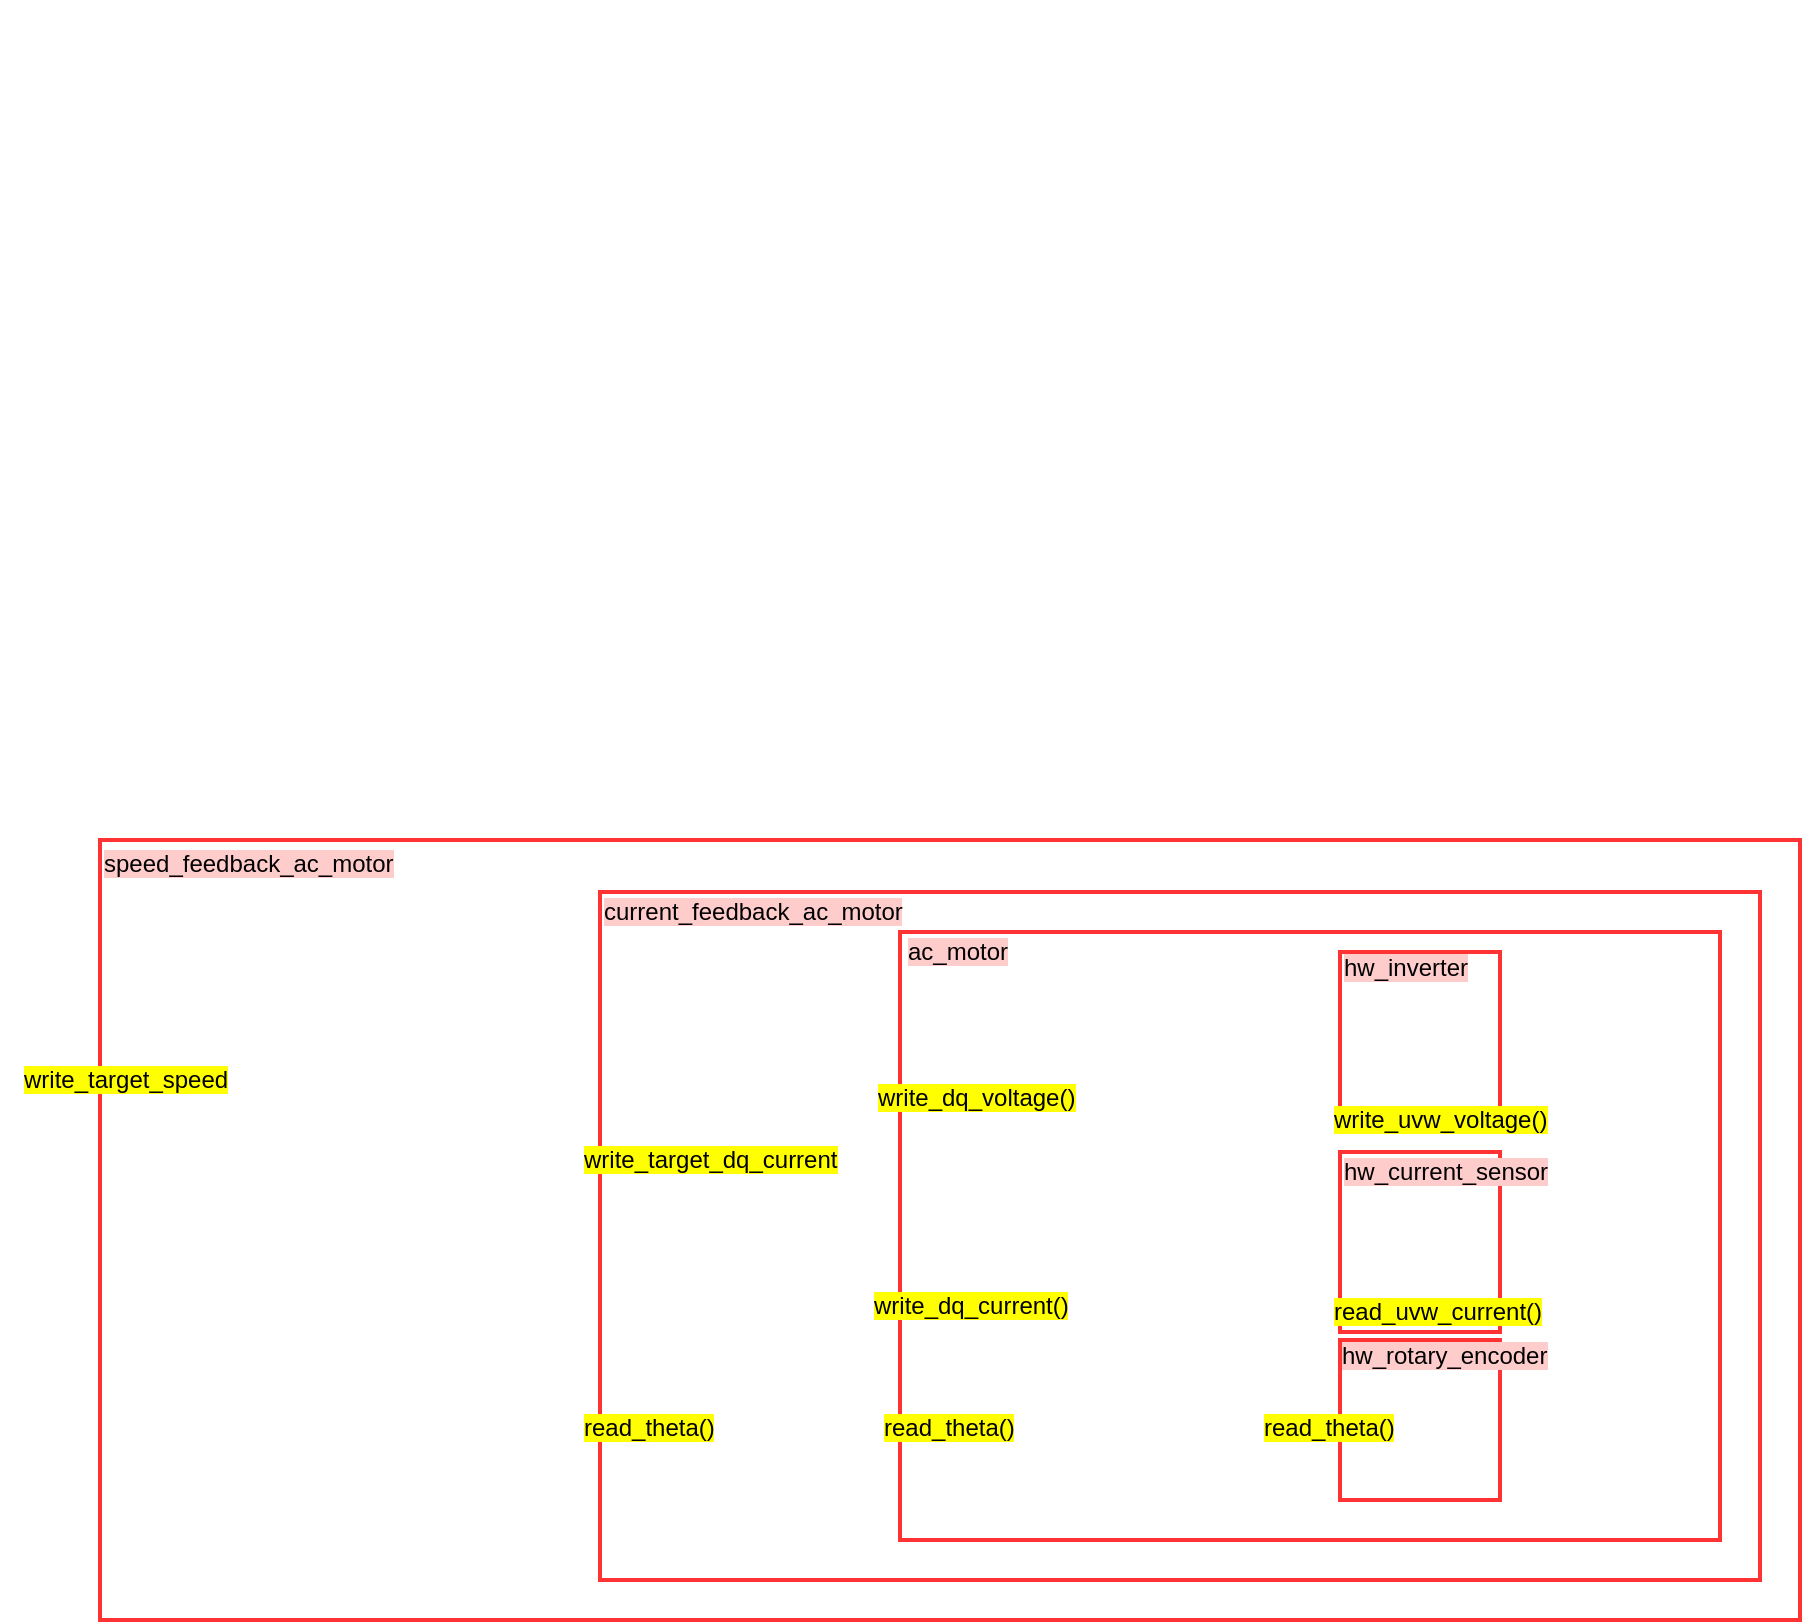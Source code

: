 <mxfile version="25.0.2">
  <diagram name="ページ1" id="fvNojLiyHYCvXwOnqX1D">
    <mxGraphModel dx="945" dy="526" grid="1" gridSize="10" guides="1" tooltips="1" connect="1" arrows="1" fold="1" page="1" pageScale="1" pageWidth="827" pageHeight="1169" math="0" shadow="0">
      <root>
        <mxCell id="0" />
        <mxCell id="1" parent="0" />
        <mxCell id="id-LDuLgDTTPJREvJZZs-2" value="" style="shape=image;verticalLabelPosition=bottom;labelBackgroundColor=default;verticalAlign=top;aspect=fixed;imageAspect=0;image=https://taketake2.com/ne1914.png;" parent="1" vertex="1">
          <mxGeometry x="90" y="748" width="857" height="328" as="geometry" />
        </mxCell>
        <mxCell id="id-LDuLgDTTPJREvJZZs-6" value="" style="rounded=0;whiteSpace=wrap;html=1;fillColor=none;strokeWidth=2;strokeColor=#FF3333;" parent="1" vertex="1">
          <mxGeometry x="390" y="776" width="580" height="344" as="geometry" />
        </mxCell>
        <mxCell id="id-LDuLgDTTPJREvJZZs-7" value="" style="rounded=0;whiteSpace=wrap;html=1;fillColor=none;strokeWidth=2;strokeColor=#FF3333;movable=1;resizable=1;rotatable=1;deletable=1;editable=1;locked=0;connectable=1;labelBackgroundColor=#FFCCCC;fontColor=#000000;" parent="1" vertex="1">
          <mxGeometry x="140" y="750" width="850" height="390" as="geometry" />
        </mxCell>
        <mxCell id="id-LDuLgDTTPJREvJZZs-5" value="" style="rounded=0;whiteSpace=wrap;html=1;fillColor=none;strokeWidth=2;strokeColor=#FF3333;" parent="1" vertex="1">
          <mxGeometry x="540" y="796" width="410" height="304" as="geometry" />
        </mxCell>
        <mxCell id="id-LDuLgDTTPJREvJZZs-1" value="" style="shape=image;verticalLabelPosition=bottom;labelBackgroundColor=default;verticalAlign=top;aspect=fixed;imageAspect=0;image=https://taketake2.com/ne1914.png;" parent="1" vertex="1">
          <mxGeometry x="90" y="330" width="857" height="328" as="geometry" />
        </mxCell>
        <mxCell id="id-LDuLgDTTPJREvJZZs-3" value="" style="rounded=0;whiteSpace=wrap;html=1;fillColor=none;strokeWidth=2;strokeColor=#FF3333;align=left;verticalAlign=top;spacing=0;fontColor=#7F00FF;" parent="1" vertex="1">
          <mxGeometry x="760" y="806" width="80" height="90" as="geometry" />
        </mxCell>
        <mxCell id="id-LDuLgDTTPJREvJZZs-4" value="" style="rounded=0;whiteSpace=wrap;html=1;fillColor=none;strokeWidth=2;strokeColor=#FF3333;" parent="1" vertex="1">
          <mxGeometry x="760" y="906" width="80" height="90" as="geometry" />
        </mxCell>
        <mxCell id="id-LDuLgDTTPJREvJZZs-8" value="" style="rounded=0;whiteSpace=wrap;html=1;fillColor=none;strokeWidth=2;strokeColor=#FF3333;" parent="1" vertex="1">
          <mxGeometry x="760" y="1000" width="80" height="80" as="geometry" />
        </mxCell>
        <mxCell id="id-LDuLgDTTPJREvJZZs-17" value="&lt;span style=&quot;font-family: Helvetica; font-size: 12px; font-style: normal; font-variant-ligatures: normal; font-variant-caps: normal; font-weight: 400; letter-spacing: normal; orphans: 2; text-align: left; text-indent: 0px; text-transform: none; widows: 2; word-spacing: 0px; -webkit-text-stroke-width: 0px; white-space: normal; text-decoration-thickness: initial; text-decoration-style: initial; text-decoration-color: initial; float: none; display: inline !important;&quot;&gt;hw_current_sensor&lt;/span&gt;" style="text;whiteSpace=wrap;html=1;labelBackgroundColor=#FFCCCC;fontColor=#000000;" parent="1" vertex="1">
          <mxGeometry x="760" y="902" width="90" height="20" as="geometry" />
        </mxCell>
        <mxCell id="id-LDuLgDTTPJREvJZZs-18" value="&lt;span style=&quot;font-family: Helvetica; font-size: 12px; font-style: normal; font-variant-ligatures: normal; font-variant-caps: normal; font-weight: 400; letter-spacing: normal; orphans: 2; text-align: left; text-indent: 0px; text-transform: none; widows: 2; word-spacing: 0px; -webkit-text-stroke-width: 0px; white-space: normal; text-decoration-thickness: initial; text-decoration-style: initial; text-decoration-color: initial; float: none; display: inline !important;&quot;&gt;hw_rotary_encoder&lt;/span&gt;" style="text;whiteSpace=wrap;html=1;labelBackgroundColor=#FFCCCC;fontColor=#000000;" parent="1" vertex="1">
          <mxGeometry x="759" y="994" width="90" height="20" as="geometry" />
        </mxCell>
        <mxCell id="id-LDuLgDTTPJREvJZZs-19" value="&lt;span style=&quot;font-family: Helvetica; font-size: 12px; font-style: normal; font-variant-ligatures: normal; font-variant-caps: normal; font-weight: 400; letter-spacing: normal; orphans: 2; text-align: left; text-indent: 0px; text-transform: none; widows: 2; word-spacing: 0px; -webkit-text-stroke-width: 0px; white-space: normal; text-decoration-thickness: initial; text-decoration-style: initial; text-decoration-color: initial; float: none; display: inline !important;&quot;&gt;ac_motor&lt;/span&gt;" style="text;whiteSpace=wrap;html=1;labelBackgroundColor=#FFCCCC;fontColor=#000000;" parent="1" vertex="1">
          <mxGeometry x="542" y="792" width="90" height="20" as="geometry" />
        </mxCell>
        <mxCell id="id-LDuLgDTTPJREvJZZs-20" value="&lt;span style=&quot;font-family: Helvetica; font-size: 12px; font-style: normal; font-variant-ligatures: normal; font-variant-caps: normal; font-weight: 400; letter-spacing: normal; orphans: 2; text-align: left; text-indent: 0px; text-transform: none; widows: 2; word-spacing: 0px; -webkit-text-stroke-width: 0px; white-space: normal; text-decoration-thickness: initial; text-decoration-style: initial; text-decoration-color: initial; float: none; display: inline !important;&quot;&gt;hw_inverter&lt;/span&gt;" style="text;whiteSpace=wrap;html=1;labelBackgroundColor=#FFCCCC;fontColor=#000000;" parent="1" vertex="1">
          <mxGeometry x="760" y="800" width="90" height="20" as="geometry" />
        </mxCell>
        <mxCell id="id-LDuLgDTTPJREvJZZs-21" value="&lt;span style=&quot;font-family: Helvetica; font-size: 12px; font-style: normal; font-variant-ligatures: normal; font-variant-caps: normal; font-weight: 400; letter-spacing: normal; orphans: 2; text-align: left; text-indent: 0px; text-transform: none; widows: 2; word-spacing: 0px; -webkit-text-stroke-width: 0px; white-space: normal; text-decoration-thickness: initial; text-decoration-style: initial; text-decoration-color: initial; float: none; display: inline !important;&quot;&gt;current_feedback_ac_motor&lt;/span&gt;" style="text;whiteSpace=wrap;html=1;labelBackgroundColor=#FFCCCC;fontColor=#000000;" parent="1" vertex="1">
          <mxGeometry x="390" y="772" width="90" height="20" as="geometry" />
        </mxCell>
        <mxCell id="id-LDuLgDTTPJREvJZZs-22" value="&lt;span style=&quot;font-family: Helvetica; font-size: 12px; font-style: normal; font-variant-ligatures: normal; font-variant-caps: normal; font-weight: 400; letter-spacing: normal; orphans: 2; text-align: left; text-indent: 0px; text-transform: none; widows: 2; word-spacing: 0px; -webkit-text-stroke-width: 0px; white-space: normal; text-decoration-thickness: initial; text-decoration-style: initial; text-decoration-color: initial; float: none; display: inline !important;&quot;&gt;speed_feedback_ac_motor&lt;/span&gt;" style="text;whiteSpace=wrap;html=1;labelBackgroundColor=#FFCCCC;fontColor=#000000;" parent="1" vertex="1">
          <mxGeometry x="140" y="748" width="90" height="20" as="geometry" />
        </mxCell>
        <mxCell id="id-LDuLgDTTPJREvJZZs-24" value="&lt;span style=&quot;font-family: Helvetica; font-size: 12px; font-style: normal; font-variant-ligatures: normal; font-variant-caps: normal; font-weight: 400; letter-spacing: normal; orphans: 2; text-align: left; text-indent: 0px; text-transform: none; widows: 2; word-spacing: 0px; -webkit-text-stroke-width: 0px; white-space: normal; text-decoration-thickness: initial; text-decoration-style: initial; text-decoration-color: initial; float: none; display: inline !important;&quot;&gt;&lt;font&gt;write_dq_voltage()&lt;/font&gt;&lt;/span&gt;" style="text;whiteSpace=wrap;html=1;fillColor=none;labelBackgroundColor=#FFFF00;fontColor=#000000;" parent="1" vertex="1">
          <mxGeometry x="527" y="865" width="90" height="20" as="geometry" />
        </mxCell>
        <mxCell id="id-LDuLgDTTPJREvJZZs-26" value="&lt;span style=&quot;font-family: Helvetica; font-size: 12px; font-style: normal; font-variant-ligatures: normal; font-variant-caps: normal; font-weight: 400; letter-spacing: normal; orphans: 2; text-align: left; text-indent: 0px; text-transform: none; widows: 2; word-spacing: 0px; -webkit-text-stroke-width: 0px; white-space: normal; text-decoration-thickness: initial; text-decoration-style: initial; text-decoration-color: initial; float: none; display: inline !important;&quot;&gt;&lt;font&gt;read_theta()&lt;/font&gt;&lt;/span&gt;" style="text;whiteSpace=wrap;html=1;fillColor=none;labelBackgroundColor=#FFFF00;fontColor=#000000;" parent="1" vertex="1">
          <mxGeometry x="530" y="1030" width="90" height="20" as="geometry" />
        </mxCell>
        <mxCell id="id-LDuLgDTTPJREvJZZs-28" value="&lt;span style=&quot;font-family: Helvetica; font-size: 12px; font-style: normal; font-variant-ligatures: normal; font-variant-caps: normal; font-weight: 400; letter-spacing: normal; orphans: 2; text-align: left; text-indent: 0px; text-transform: none; widows: 2; word-spacing: 0px; -webkit-text-stroke-width: 0px; white-space: normal; text-decoration-thickness: initial; text-decoration-style: initial; text-decoration-color: initial; float: none; display: inline !important;&quot;&gt;&lt;font&gt;write_uvw_voltage()&lt;/font&gt;&lt;/span&gt;" style="text;whiteSpace=wrap;html=1;fillColor=none;labelBackgroundColor=#FFFF00;fontColor=#000000;" parent="1" vertex="1">
          <mxGeometry x="755" y="876" width="90" height="20" as="geometry" />
        </mxCell>
        <mxCell id="id-LDuLgDTTPJREvJZZs-30" value="&lt;span style=&quot;font-family: Helvetica; font-size: 12px; font-style: normal; font-variant-ligatures: normal; font-variant-caps: normal; font-weight: 400; letter-spacing: normal; orphans: 2; text-align: left; text-indent: 0px; text-transform: none; widows: 2; word-spacing: 0px; -webkit-text-stroke-width: 0px; white-space: normal; text-decoration-thickness: initial; text-decoration-style: initial; text-decoration-color: initial; float: none; display: inline !important;&quot;&gt;&lt;font&gt;read_uvw_current()&lt;/font&gt;&lt;/span&gt;" style="text;whiteSpace=wrap;html=1;fillColor=none;labelBackgroundColor=#FFFF00;fontColor=#000000;" parent="1" vertex="1">
          <mxGeometry x="755" y="972" width="90" height="20" as="geometry" />
        </mxCell>
        <mxCell id="id-LDuLgDTTPJREvJZZs-31" value="&lt;span style=&quot;font-family: Helvetica; font-size: 12px; font-style: normal; font-variant-ligatures: normal; font-variant-caps: normal; font-weight: 400; letter-spacing: normal; orphans: 2; text-align: left; text-indent: 0px; text-transform: none; widows: 2; word-spacing: 0px; -webkit-text-stroke-width: 0px; white-space: normal; text-decoration-thickness: initial; text-decoration-style: initial; text-decoration-color: initial; float: none; display: inline !important;&quot;&gt;&lt;font&gt;write_dq_current()&lt;/font&gt;&lt;/span&gt;" style="text;whiteSpace=wrap;html=1;fillColor=none;labelBackgroundColor=#FFFF00;fontColor=#000000;" parent="1" vertex="1">
          <mxGeometry x="525" y="969" width="90" height="20" as="geometry" />
        </mxCell>
        <mxCell id="id-LDuLgDTTPJREvJZZs-33" value="&lt;span style=&quot;font-family: Helvetica; font-size: 12px; font-style: normal; font-variant-ligatures: normal; font-variant-caps: normal; font-weight: 400; letter-spacing: normal; orphans: 2; text-align: left; text-indent: 0px; text-transform: none; widows: 2; word-spacing: 0px; -webkit-text-stroke-width: 0px; white-space: normal; text-decoration-thickness: initial; text-decoration-style: initial; text-decoration-color: initial; float: none; display: inline !important;&quot;&gt;&lt;font&gt;read_theta()&lt;/font&gt;&lt;/span&gt;" style="text;whiteSpace=wrap;html=1;fillColor=none;labelBackgroundColor=#FFFF00;fontColor=#000000;" parent="1" vertex="1">
          <mxGeometry x="720" y="1030" width="90" height="20" as="geometry" />
        </mxCell>
        <mxCell id="id-LDuLgDTTPJREvJZZs-34" value="&lt;span style=&quot;font-family: Helvetica; font-size: 12px; font-style: normal; font-variant-ligatures: normal; font-variant-caps: normal; font-weight: 400; letter-spacing: normal; orphans: 2; text-align: left; text-indent: 0px; text-transform: none; widows: 2; word-spacing: 0px; -webkit-text-stroke-width: 0px; white-space: normal; text-decoration-thickness: initial; text-decoration-style: initial; text-decoration-color: initial; float: none; display: inline !important;&quot;&gt;&lt;font&gt;read_theta()&lt;/font&gt;&lt;/span&gt;" style="text;whiteSpace=wrap;html=1;fillColor=none;labelBackgroundColor=#FFFF00;fontColor=#000000;" parent="1" vertex="1">
          <mxGeometry x="380" y="1030" width="90" height="20" as="geometry" />
        </mxCell>
        <mxCell id="id-LDuLgDTTPJREvJZZs-36" value="&lt;span style=&quot;font-family: Helvetica; font-size: 12px; font-style: normal; font-variant-ligatures: normal; font-variant-caps: normal; font-weight: 400; letter-spacing: normal; orphans: 2; text-align: left; text-indent: 0px; text-transform: none; widows: 2; word-spacing: 0px; -webkit-text-stroke-width: 0px; white-space: normal; text-decoration-thickness: initial; text-decoration-style: initial; text-decoration-color: initial; float: none; display: inline !important;&quot;&gt;&lt;font&gt;write_target_dq_current&lt;/font&gt;&lt;/span&gt;" style="text;whiteSpace=wrap;html=1;fillColor=none;labelBackgroundColor=#FFFF00;fontColor=#000000;" parent="1" vertex="1">
          <mxGeometry x="380" y="896" width="90" height="20" as="geometry" />
        </mxCell>
        <mxCell id="id-LDuLgDTTPJREvJZZs-37" value="&lt;span style=&quot;font-family: Helvetica; font-size: 12px; font-style: normal; font-variant-ligatures: normal; font-variant-caps: normal; font-weight: 400; letter-spacing: normal; orphans: 2; text-align: left; text-indent: 0px; text-transform: none; widows: 2; word-spacing: 0px; -webkit-text-stroke-width: 0px; white-space: normal; text-decoration-thickness: initial; text-decoration-style: initial; text-decoration-color: initial; float: none; display: inline !important;&quot;&gt;&lt;font&gt;write_target_speed&lt;/font&gt;&lt;/span&gt;" style="text;whiteSpace=wrap;html=1;fillColor=none;labelBackgroundColor=#FFFF00;fontColor=#000000;" parent="1" vertex="1">
          <mxGeometry x="100" y="856" width="90" height="20" as="geometry" />
        </mxCell>
      </root>
    </mxGraphModel>
  </diagram>
</mxfile>
